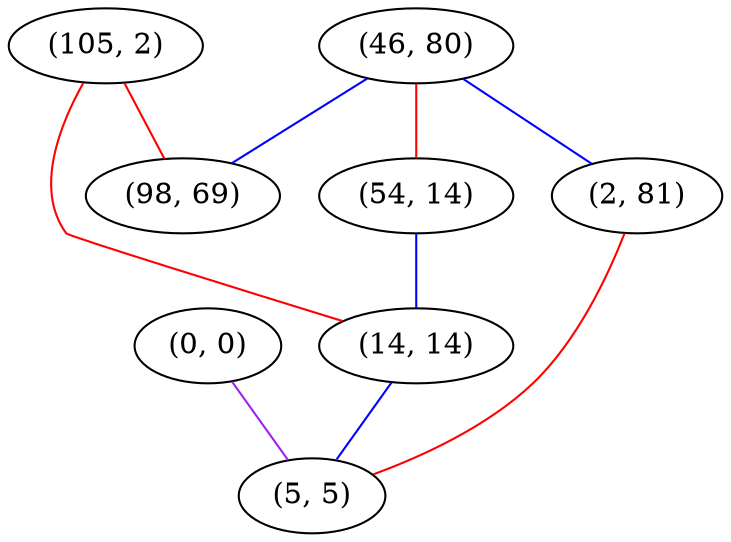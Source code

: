 graph "" {
"(0, 0)";
"(46, 80)";
"(105, 2)";
"(54, 14)";
"(14, 14)";
"(98, 69)";
"(2, 81)";
"(5, 5)";
"(0, 0)" -- "(5, 5)"  [color=purple, key=0, weight=4];
"(46, 80)" -- "(98, 69)"  [color=blue, key=0, weight=3];
"(46, 80)" -- "(2, 81)"  [color=blue, key=0, weight=3];
"(46, 80)" -- "(54, 14)"  [color=red, key=0, weight=1];
"(105, 2)" -- "(98, 69)"  [color=red, key=0, weight=1];
"(105, 2)" -- "(14, 14)"  [color=red, key=0, weight=1];
"(54, 14)" -- "(14, 14)"  [color=blue, key=0, weight=3];
"(14, 14)" -- "(5, 5)"  [color=blue, key=0, weight=3];
"(2, 81)" -- "(5, 5)"  [color=red, key=0, weight=1];
}
